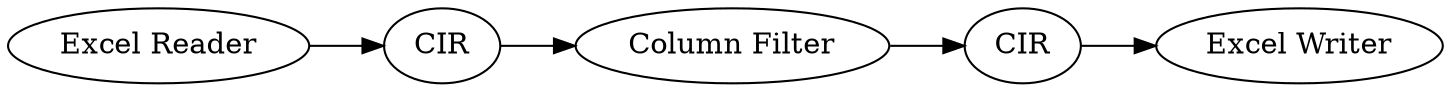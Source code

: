 digraph {
	114 -> 115
	115 -> 109
	110 -> 108
	108 -> 114
	115 [label=CIR]
	109 [label="Excel Writer"]
	108 [label=CIR]
	114 [label="Column Filter"]
	110 [label="Excel Reader"]
	rankdir=LR
}
